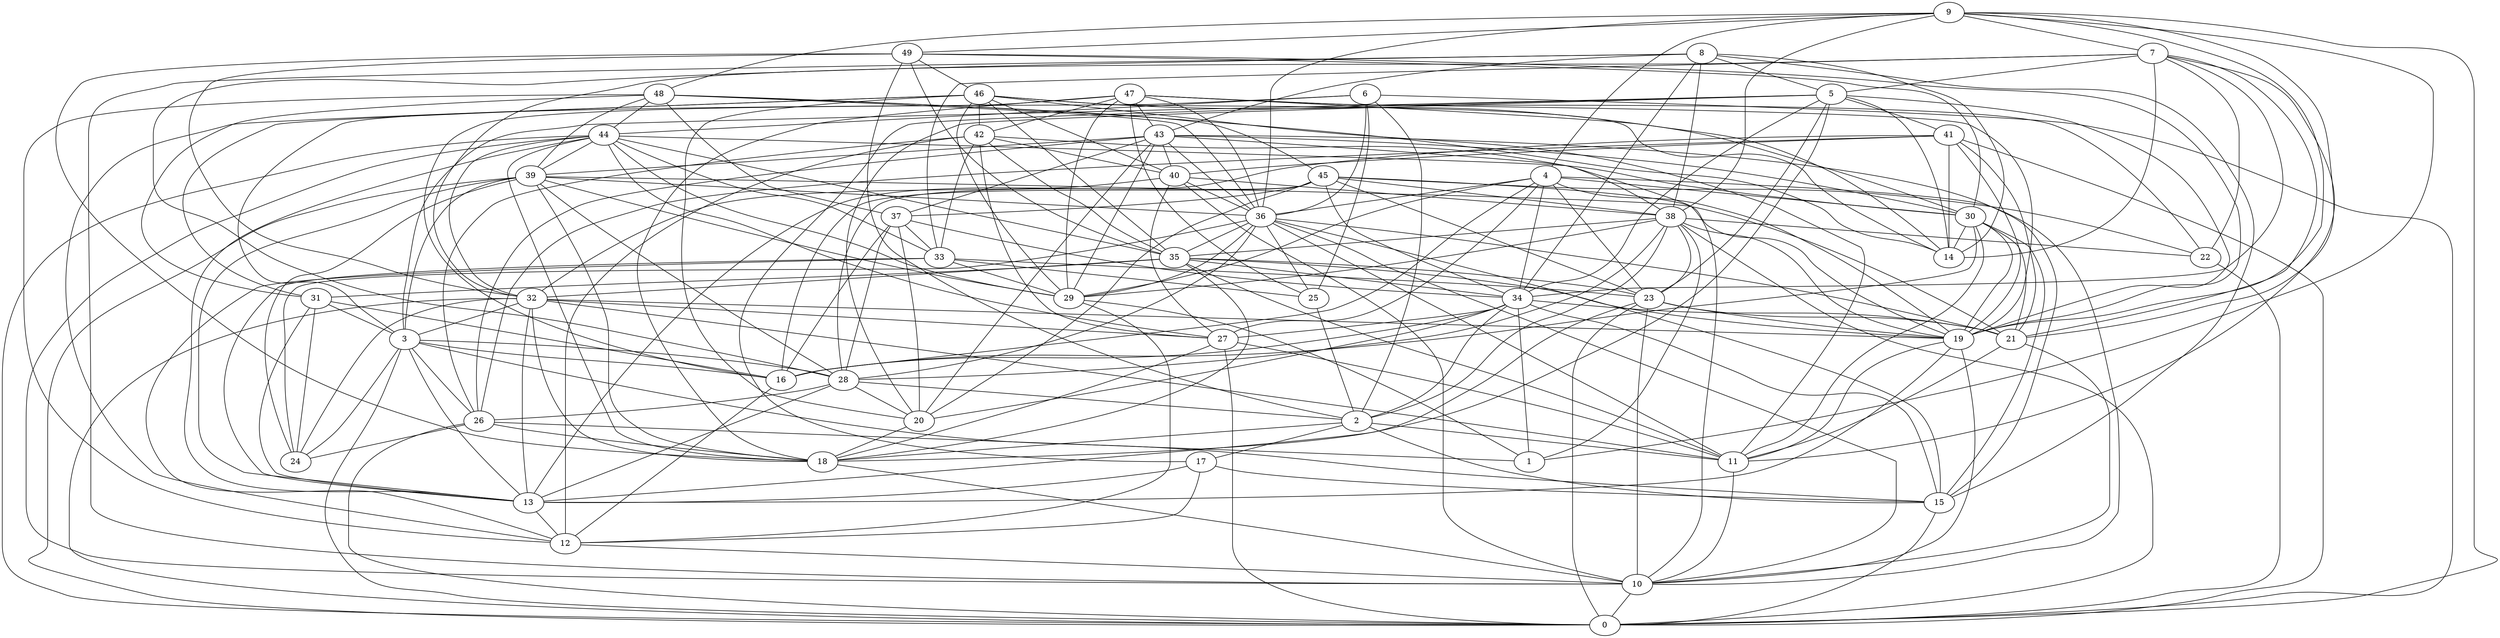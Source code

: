 digraph GG_graph {

subgraph G_graph {
edge [color = black]
"25" -> "2" [dir = none]
"2" -> "11" [dir = none]
"2" -> "17" [dir = none]
"2" -> "15" [dir = none]
"23" -> "0" [dir = none]
"23" -> "10" [dir = none]
"23" -> "13" [dir = none]
"21" -> "10" [dir = none]
"49" -> "46" [dir = none]
"26" -> "24" [dir = none]
"26" -> "18" [dir = none]
"32" -> "19" [dir = none]
"27" -> "0" [dir = none]
"35" -> "23" [dir = none]
"35" -> "18" [dir = none]
"33" -> "29" [dir = none]
"33" -> "12" [dir = none]
"12" -> "10" [dir = none]
"44" -> "27" [dir = none]
"44" -> "32" [dir = none]
"44" -> "30" [dir = none]
"44" -> "39" [dir = none]
"44" -> "10" [dir = none]
"8" -> "28" [dir = none]
"8" -> "10" [dir = none]
"38" -> "28" [dir = none]
"38" -> "2" [dir = none]
"38" -> "23" [dir = none]
"38" -> "1" [dir = none]
"7" -> "5" [dir = none]
"7" -> "34" [dir = none]
"10" -> "0" [dir = none]
"17" -> "15" [dir = none]
"40" -> "32" [dir = none]
"22" -> "0" [dir = none]
"9" -> "21" [dir = none]
"9" -> "48" [dir = none]
"9" -> "49" [dir = none]
"9" -> "7" [dir = none]
"41" -> "0" [dir = none]
"41" -> "14" [dir = none]
"28" -> "26" [dir = none]
"28" -> "20" [dir = none]
"46" -> "11" [dir = none]
"46" -> "20" [dir = none]
"46" -> "40" [dir = none]
"46" -> "29" [dir = none]
"46" -> "12" [dir = none]
"46" -> "42" [dir = none]
"31" -> "16" [dir = none]
"31" -> "3" [dir = none]
"20" -> "18" [dir = none]
"37" -> "16" [dir = none]
"37" -> "33" [dir = none]
"5" -> "14" [dir = none]
"43" -> "15" [dir = none]
"43" -> "38" [dir = none]
"36" -> "35" [dir = none]
"36" -> "28" [dir = none]
"36" -> "11" [dir = none]
"36" -> "24" [dir = none]
"36" -> "25" [dir = none]
"47" -> "14" [dir = none]
"47" -> "22" [dir = none]
"47" -> "42" [dir = none]
"47" -> "18" [dir = none]
"47" -> "19" [dir = none]
"47" -> "16" [dir = none]
"19" -> "11" [dir = none]
"4" -> "29" [dir = none]
"4" -> "34" [dir = none]
"34" -> "1" [dir = none]
"34" -> "20" [dir = none]
"34" -> "2" [dir = none]
"48" -> "12" [dir = none]
"48" -> "45" [dir = none]
"48" -> "37" [dir = none]
"48" -> "36" [dir = none]
"48" -> "14" [dir = none]
"48" -> "39" [dir = none]
"39" -> "21" [dir = none]
"39" -> "13" [dir = none]
"39" -> "29" [dir = none]
"39" -> "0" [dir = none]
"39" -> "36" [dir = none]
"39" -> "18" [dir = none]
"6" -> "3" [dir = none]
"6" -> "2" [dir = none]
"3" -> "15" [dir = none]
"3" -> "16" [dir = none]
"3" -> "24" [dir = none]
"30" -> "19" [dir = none]
"30" -> "16" [dir = none]
"30" -> "11" [dir = none]
"45" -> "19" [dir = none]
"45" -> "34" [dir = none]
"45" -> "38" [dir = none]
"45" -> "28" [dir = none]
"29" -> "1" [dir = none]
"35" -> "31" [dir = none]
"41" -> "19" [dir = none]
"41" -> "13" [dir = none]
"39" -> "3" [dir = none]
"26" -> "0" [dir = none]
"46" -> "30" [dir = none]
"5" -> "41" [dir = none]
"35" -> "32" [dir = none]
"42" -> "40" [dir = none]
"43" -> "39" [dir = none]
"38" -> "35" [dir = none]
"7" -> "32" [dir = none]
"38" -> "29" [dir = none]
"44" -> "18" [dir = none]
"35" -> "19" [dir = none]
"8" -> "14" [dir = none]
"4" -> "27" [dir = none]
"6" -> "0" [dir = none]
"30" -> "14" [dir = none]
"35" -> "11" [dir = none]
"43" -> "37" [dir = none]
"38" -> "19" [dir = none]
"7" -> "11" [dir = none]
"46" -> "35" [dir = none]
"30" -> "15" [dir = none]
"8" -> "38" [dir = none]
"7" -> "14" [dir = none]
"6" -> "36" [dir = none]
"9" -> "0" [dir = none]
"40" -> "10" [dir = none]
"36" -> "15" [dir = none]
"4" -> "10" [dir = none]
"17" -> "13" [dir = none]
"8" -> "15" [dir = none]
"40" -> "36" [dir = none]
"37" -> "34" [dir = none]
"23" -> "21" [dir = none]
"6" -> "25" [dir = none]
"33" -> "23" [dir = none]
"42" -> "33" [dir = none]
"8" -> "5" [dir = none]
"32" -> "24" [dir = none]
"5" -> "34" [dir = none]
"41" -> "40" [dir = none]
"33" -> "25" [dir = none]
"16" -> "12" [dir = none]
"3" -> "0" [dir = none]
"4" -> "23" [dir = none]
"32" -> "13" [dir = none]
"17" -> "12" [dir = none]
"9" -> "19" [dir = none]
"27" -> "11" [dir = none]
"47" -> "36" [dir = none]
"49" -> "35" [dir = none]
"7" -> "33" [dir = none]
"9" -> "38" [dir = none]
"42" -> "26" [dir = none]
"38" -> "0" [dir = none]
"36" -> "21" [dir = none]
"34" -> "15" [dir = none]
"9" -> "36" [dir = none]
"39" -> "28" [dir = none]
"26" -> "1" [dir = none]
"11" -> "10" [dir = none]
"9" -> "1" [dir = none]
"32" -> "11" [dir = none]
"49" -> "19" [dir = none]
"45" -> "37" [dir = none]
"45" -> "23" [dir = none]
"9" -> "4" [dir = none]
"42" -> "35" [dir = none]
"42" -> "10" [dir = none]
"7" -> "21" [dir = none]
"5" -> "17" [dir = none]
"37" -> "20" [dir = none]
"43" -> "40" [dir = none]
"3" -> "13" [dir = none]
"4" -> "16" [dir = none]
"48" -> "44" [dir = none]
"27" -> "18" [dir = none]
"41" -> "21" [dir = none]
"47" -> "29" [dir = none]
"19" -> "10" [dir = none]
"34" -> "16" [dir = none]
"49" -> "18" [dir = none]
"13" -> "12" [dir = none]
"18" -> "10" [dir = none]
"38" -> "22" [dir = none]
"29" -> "12" [dir = none]
"36" -> "10" [dir = none]
"3" -> "26" [dir = none]
"37" -> "28" [dir = none]
"8" -> "43" [dir = none]
"46" -> "31" [dir = none]
"39" -> "24" [dir = none]
"19" -> "13" [dir = none]
"49" -> "32" [dir = none]
"31" -> "24" [dir = none]
"40" -> "38" [dir = none]
"34" -> "21" [dir = none]
"32" -> "27" [dir = none]
"30" -> "21" [dir = none]
"49" -> "30" [dir = none]
"2" -> "18" [dir = none]
"42" -> "12" [dir = none]
"32" -> "18" [dir = none]
"15" -> "0" [dir = none]
"43" -> "30" [dir = none]
"36" -> "29" [dir = none]
"5" -> "18" [dir = none]
"6" -> "44" [dir = none]
"44" -> "13" [dir = none]
"44" -> "29" [dir = none]
"5" -> "19" [dir = none]
"7" -> "22" [dir = none]
"47" -> "43" [dir = none]
"44" -> "0" [dir = none]
"31" -> "13" [dir = none]
"43" -> "20" [dir = none]
"40" -> "27" [dir = none]
"8" -> "34" [dir = none]
"46" -> "14" [dir = none]
"42" -> "27" [dir = none]
"23" -> "19" [dir = none]
"43" -> "26" [dir = none]
"34" -> "27" [dir = none]
"45" -> "22" [dir = none]
"44" -> "33" [dir = none]
"21" -> "11" [dir = none]
"45" -> "16" [dir = none]
"41" -> "26" [dir = none]
"28" -> "13" [dir = none]
"32" -> "0" [dir = none]
"33" -> "13" [dir = none]
"4" -> "36" [dir = none]
"5" -> "3" [dir = none]
"43" -> "36" [dir = none]
"28" -> "2" [dir = none]
"48" -> "31" [dir = none]
"47" -> "25" [dir = none]
"5" -> "23" [dir = none]
"3" -> "28" [dir = none]
"44" -> "35" [dir = none]
"4" -> "30" [dir = none]
"32" -> "3" [dir = none]
"49" -> "2" [dir = none]
"35" -> "34" [dir = none]
"43" -> "29" [dir = none]
"4" -> "19" [dir = none]
"5" -> "20" [dir = none]
"45" -> "20" [dir = none]
}

}

